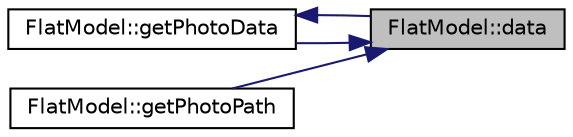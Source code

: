 digraph "FlatModel::data"
{
 // LATEX_PDF_SIZE
  edge [fontname="Helvetica",fontsize="10",labelfontname="Helvetica",labelfontsize="10"];
  node [fontname="Helvetica",fontsize="10",shape=record];
  rankdir="RL";
  Node1 [label="FlatModel::data",height=0.2,width=0.4,color="black", fillcolor="grey75", style="filled", fontcolor="black",tooltip=" "];
  Node1 -> Node2 [dir="back",color="midnightblue",fontsize="10",style="solid",fontname="Helvetica"];
  Node2 [label="FlatModel::getPhotoData",height=0.2,width=0.4,color="black", fillcolor="white", style="filled",URL="$class_flat_model.html#ac4a1ff4ff16b5950efb7bf2b2f7dbd35",tooltip=" "];
  Node2 -> Node1 [dir="back",color="midnightblue",fontsize="10",style="solid",fontname="Helvetica"];
  Node1 -> Node3 [dir="back",color="midnightblue",fontsize="10",style="solid",fontname="Helvetica"];
  Node3 [label="FlatModel::getPhotoPath",height=0.2,width=0.4,color="black", fillcolor="white", style="filled",URL="$class_flat_model.html#a14ac44a426e0bb34556272a1e2538c09",tooltip=" "];
}
